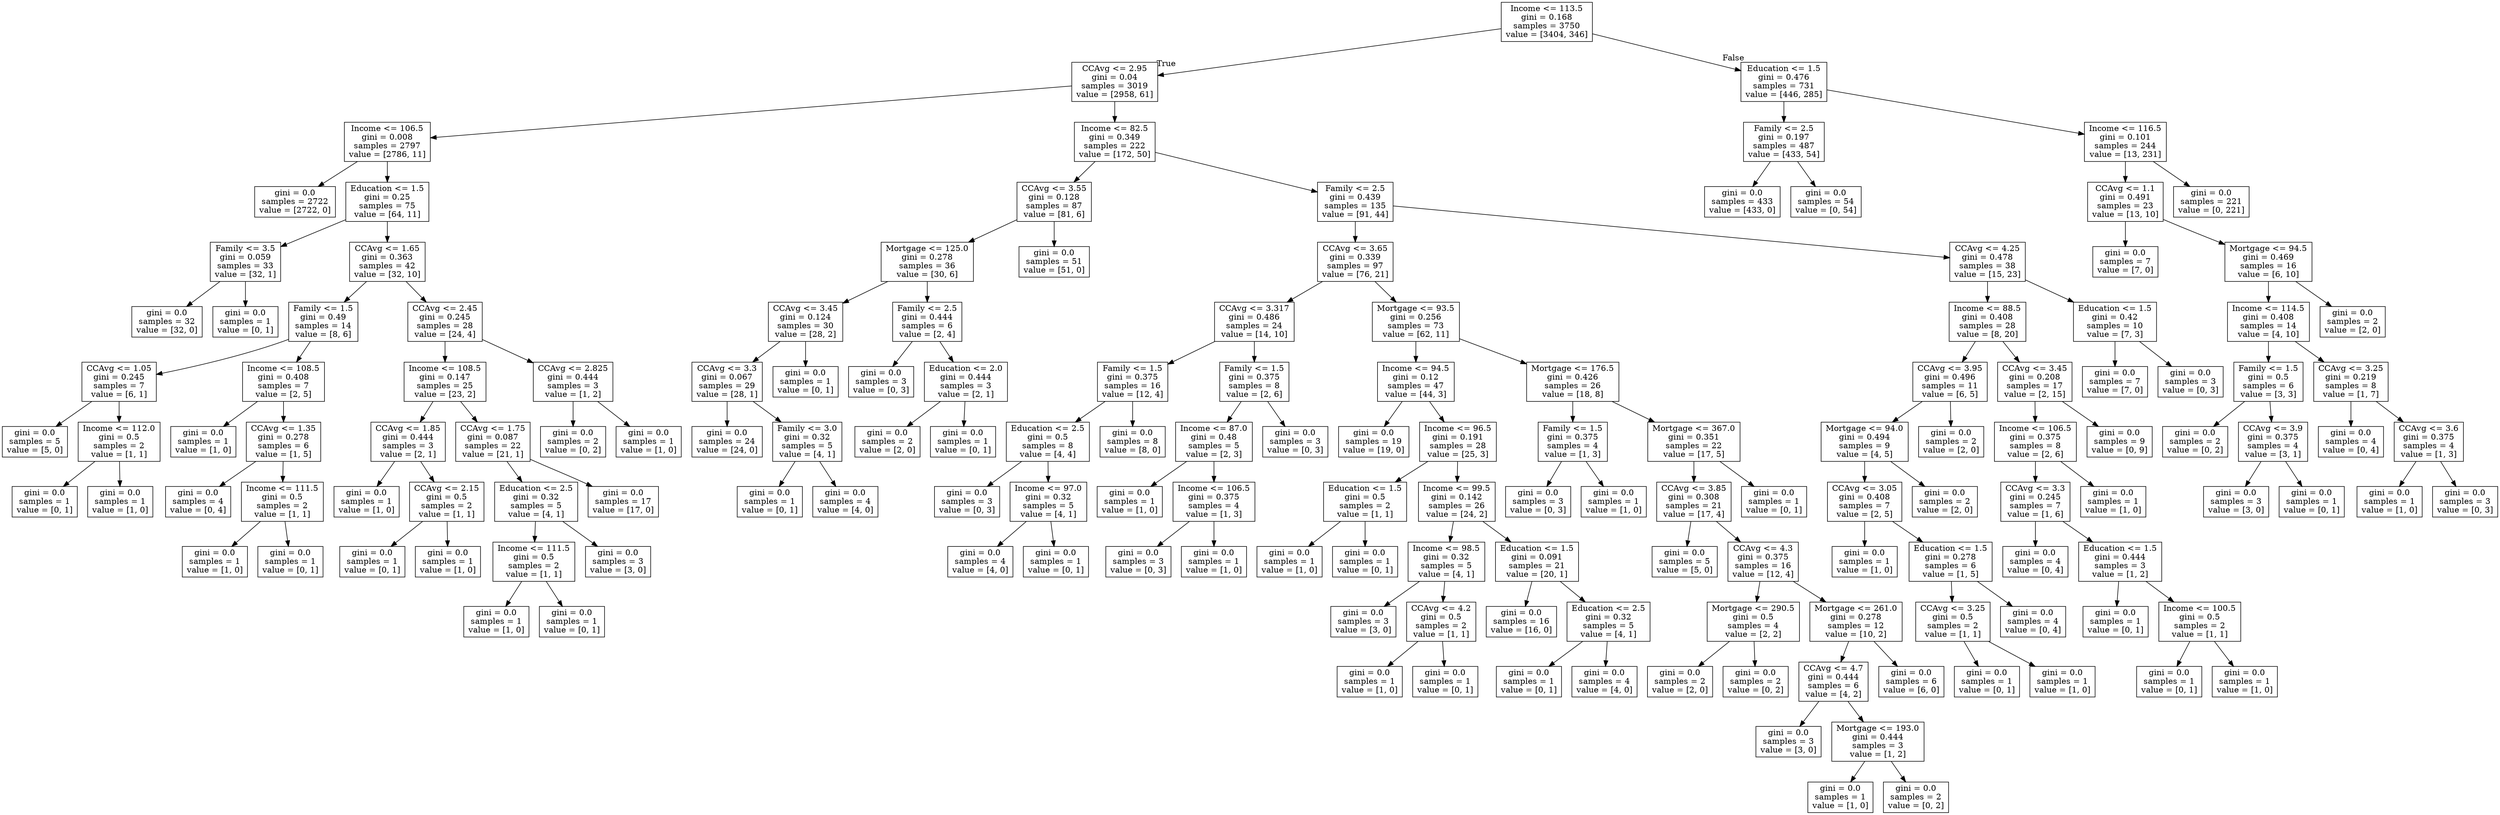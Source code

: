 digraph Tree {
node [shape=box] ;
0 [label="Income <= 113.5\ngini = 0.168\nsamples = 3750\nvalue = [3404, 346]"] ;
1 [label="CCAvg <= 2.95\ngini = 0.04\nsamples = 3019\nvalue = [2958, 61]"] ;
0 -> 1 [labeldistance=2.5, labelangle=45, headlabel="True"] ;
2 [label="Income <= 106.5\ngini = 0.008\nsamples = 2797\nvalue = [2786, 11]"] ;
1 -> 2 ;
3 [label="gini = 0.0\nsamples = 2722\nvalue = [2722, 0]"] ;
2 -> 3 ;
4 [label="Education <= 1.5\ngini = 0.25\nsamples = 75\nvalue = [64, 11]"] ;
2 -> 4 ;
5 [label="Family <= 3.5\ngini = 0.059\nsamples = 33\nvalue = [32, 1]"] ;
4 -> 5 ;
6 [label="gini = 0.0\nsamples = 32\nvalue = [32, 0]"] ;
5 -> 6 ;
7 [label="gini = 0.0\nsamples = 1\nvalue = [0, 1]"] ;
5 -> 7 ;
8 [label="CCAvg <= 1.65\ngini = 0.363\nsamples = 42\nvalue = [32, 10]"] ;
4 -> 8 ;
9 [label="Family <= 1.5\ngini = 0.49\nsamples = 14\nvalue = [8, 6]"] ;
8 -> 9 ;
10 [label="CCAvg <= 1.05\ngini = 0.245\nsamples = 7\nvalue = [6, 1]"] ;
9 -> 10 ;
11 [label="gini = 0.0\nsamples = 5\nvalue = [5, 0]"] ;
10 -> 11 ;
12 [label="Income <= 112.0\ngini = 0.5\nsamples = 2\nvalue = [1, 1]"] ;
10 -> 12 ;
13 [label="gini = 0.0\nsamples = 1\nvalue = [0, 1]"] ;
12 -> 13 ;
14 [label="gini = 0.0\nsamples = 1\nvalue = [1, 0]"] ;
12 -> 14 ;
15 [label="Income <= 108.5\ngini = 0.408\nsamples = 7\nvalue = [2, 5]"] ;
9 -> 15 ;
16 [label="gini = 0.0\nsamples = 1\nvalue = [1, 0]"] ;
15 -> 16 ;
17 [label="CCAvg <= 1.35\ngini = 0.278\nsamples = 6\nvalue = [1, 5]"] ;
15 -> 17 ;
18 [label="gini = 0.0\nsamples = 4\nvalue = [0, 4]"] ;
17 -> 18 ;
19 [label="Income <= 111.5\ngini = 0.5\nsamples = 2\nvalue = [1, 1]"] ;
17 -> 19 ;
20 [label="gini = 0.0\nsamples = 1\nvalue = [1, 0]"] ;
19 -> 20 ;
21 [label="gini = 0.0\nsamples = 1\nvalue = [0, 1]"] ;
19 -> 21 ;
22 [label="CCAvg <= 2.45\ngini = 0.245\nsamples = 28\nvalue = [24, 4]"] ;
8 -> 22 ;
23 [label="Income <= 108.5\ngini = 0.147\nsamples = 25\nvalue = [23, 2]"] ;
22 -> 23 ;
24 [label="CCAvg <= 1.85\ngini = 0.444\nsamples = 3\nvalue = [2, 1]"] ;
23 -> 24 ;
25 [label="gini = 0.0\nsamples = 1\nvalue = [1, 0]"] ;
24 -> 25 ;
26 [label="CCAvg <= 2.15\ngini = 0.5\nsamples = 2\nvalue = [1, 1]"] ;
24 -> 26 ;
27 [label="gini = 0.0\nsamples = 1\nvalue = [0, 1]"] ;
26 -> 27 ;
28 [label="gini = 0.0\nsamples = 1\nvalue = [1, 0]"] ;
26 -> 28 ;
29 [label="CCAvg <= 1.75\ngini = 0.087\nsamples = 22\nvalue = [21, 1]"] ;
23 -> 29 ;
30 [label="Education <= 2.5\ngini = 0.32\nsamples = 5\nvalue = [4, 1]"] ;
29 -> 30 ;
31 [label="Income <= 111.5\ngini = 0.5\nsamples = 2\nvalue = [1, 1]"] ;
30 -> 31 ;
32 [label="gini = 0.0\nsamples = 1\nvalue = [1, 0]"] ;
31 -> 32 ;
33 [label="gini = 0.0\nsamples = 1\nvalue = [0, 1]"] ;
31 -> 33 ;
34 [label="gini = 0.0\nsamples = 3\nvalue = [3, 0]"] ;
30 -> 34 ;
35 [label="gini = 0.0\nsamples = 17\nvalue = [17, 0]"] ;
29 -> 35 ;
36 [label="CCAvg <= 2.825\ngini = 0.444\nsamples = 3\nvalue = [1, 2]"] ;
22 -> 36 ;
37 [label="gini = 0.0\nsamples = 2\nvalue = [0, 2]"] ;
36 -> 37 ;
38 [label="gini = 0.0\nsamples = 1\nvalue = [1, 0]"] ;
36 -> 38 ;
39 [label="Income <= 82.5\ngini = 0.349\nsamples = 222\nvalue = [172, 50]"] ;
1 -> 39 ;
40 [label="CCAvg <= 3.55\ngini = 0.128\nsamples = 87\nvalue = [81, 6]"] ;
39 -> 40 ;
41 [label="Mortgage <= 125.0\ngini = 0.278\nsamples = 36\nvalue = [30, 6]"] ;
40 -> 41 ;
42 [label="CCAvg <= 3.45\ngini = 0.124\nsamples = 30\nvalue = [28, 2]"] ;
41 -> 42 ;
43 [label="CCAvg <= 3.3\ngini = 0.067\nsamples = 29\nvalue = [28, 1]"] ;
42 -> 43 ;
44 [label="gini = 0.0\nsamples = 24\nvalue = [24, 0]"] ;
43 -> 44 ;
45 [label="Family <= 3.0\ngini = 0.32\nsamples = 5\nvalue = [4, 1]"] ;
43 -> 45 ;
46 [label="gini = 0.0\nsamples = 1\nvalue = [0, 1]"] ;
45 -> 46 ;
47 [label="gini = 0.0\nsamples = 4\nvalue = [4, 0]"] ;
45 -> 47 ;
48 [label="gini = 0.0\nsamples = 1\nvalue = [0, 1]"] ;
42 -> 48 ;
49 [label="Family <= 2.5\ngini = 0.444\nsamples = 6\nvalue = [2, 4]"] ;
41 -> 49 ;
50 [label="gini = 0.0\nsamples = 3\nvalue = [0, 3]"] ;
49 -> 50 ;
51 [label="Education <= 2.0\ngini = 0.444\nsamples = 3\nvalue = [2, 1]"] ;
49 -> 51 ;
52 [label="gini = 0.0\nsamples = 2\nvalue = [2, 0]"] ;
51 -> 52 ;
53 [label="gini = 0.0\nsamples = 1\nvalue = [0, 1]"] ;
51 -> 53 ;
54 [label="gini = 0.0\nsamples = 51\nvalue = [51, 0]"] ;
40 -> 54 ;
55 [label="Family <= 2.5\ngini = 0.439\nsamples = 135\nvalue = [91, 44]"] ;
39 -> 55 ;
56 [label="CCAvg <= 3.65\ngini = 0.339\nsamples = 97\nvalue = [76, 21]"] ;
55 -> 56 ;
57 [label="CCAvg <= 3.317\ngini = 0.486\nsamples = 24\nvalue = [14, 10]"] ;
56 -> 57 ;
58 [label="Family <= 1.5\ngini = 0.375\nsamples = 16\nvalue = [12, 4]"] ;
57 -> 58 ;
59 [label="Education <= 2.5\ngini = 0.5\nsamples = 8\nvalue = [4, 4]"] ;
58 -> 59 ;
60 [label="gini = 0.0\nsamples = 3\nvalue = [0, 3]"] ;
59 -> 60 ;
61 [label="Income <= 97.0\ngini = 0.32\nsamples = 5\nvalue = [4, 1]"] ;
59 -> 61 ;
62 [label="gini = 0.0\nsamples = 4\nvalue = [4, 0]"] ;
61 -> 62 ;
63 [label="gini = 0.0\nsamples = 1\nvalue = [0, 1]"] ;
61 -> 63 ;
64 [label="gini = 0.0\nsamples = 8\nvalue = [8, 0]"] ;
58 -> 64 ;
65 [label="Family <= 1.5\ngini = 0.375\nsamples = 8\nvalue = [2, 6]"] ;
57 -> 65 ;
66 [label="Income <= 87.0\ngini = 0.48\nsamples = 5\nvalue = [2, 3]"] ;
65 -> 66 ;
67 [label="gini = 0.0\nsamples = 1\nvalue = [1, 0]"] ;
66 -> 67 ;
68 [label="Income <= 106.5\ngini = 0.375\nsamples = 4\nvalue = [1, 3]"] ;
66 -> 68 ;
69 [label="gini = 0.0\nsamples = 3\nvalue = [0, 3]"] ;
68 -> 69 ;
70 [label="gini = 0.0\nsamples = 1\nvalue = [1, 0]"] ;
68 -> 70 ;
71 [label="gini = 0.0\nsamples = 3\nvalue = [0, 3]"] ;
65 -> 71 ;
72 [label="Mortgage <= 93.5\ngini = 0.256\nsamples = 73\nvalue = [62, 11]"] ;
56 -> 72 ;
73 [label="Income <= 94.5\ngini = 0.12\nsamples = 47\nvalue = [44, 3]"] ;
72 -> 73 ;
74 [label="gini = 0.0\nsamples = 19\nvalue = [19, 0]"] ;
73 -> 74 ;
75 [label="Income <= 96.5\ngini = 0.191\nsamples = 28\nvalue = [25, 3]"] ;
73 -> 75 ;
76 [label="Education <= 1.5\ngini = 0.5\nsamples = 2\nvalue = [1, 1]"] ;
75 -> 76 ;
77 [label="gini = 0.0\nsamples = 1\nvalue = [1, 0]"] ;
76 -> 77 ;
78 [label="gini = 0.0\nsamples = 1\nvalue = [0, 1]"] ;
76 -> 78 ;
79 [label="Income <= 99.5\ngini = 0.142\nsamples = 26\nvalue = [24, 2]"] ;
75 -> 79 ;
80 [label="Income <= 98.5\ngini = 0.32\nsamples = 5\nvalue = [4, 1]"] ;
79 -> 80 ;
81 [label="gini = 0.0\nsamples = 3\nvalue = [3, 0]"] ;
80 -> 81 ;
82 [label="CCAvg <= 4.2\ngini = 0.5\nsamples = 2\nvalue = [1, 1]"] ;
80 -> 82 ;
83 [label="gini = 0.0\nsamples = 1\nvalue = [1, 0]"] ;
82 -> 83 ;
84 [label="gini = 0.0\nsamples = 1\nvalue = [0, 1]"] ;
82 -> 84 ;
85 [label="Education <= 1.5\ngini = 0.091\nsamples = 21\nvalue = [20, 1]"] ;
79 -> 85 ;
86 [label="gini = 0.0\nsamples = 16\nvalue = [16, 0]"] ;
85 -> 86 ;
87 [label="Education <= 2.5\ngini = 0.32\nsamples = 5\nvalue = [4, 1]"] ;
85 -> 87 ;
88 [label="gini = 0.0\nsamples = 1\nvalue = [0, 1]"] ;
87 -> 88 ;
89 [label="gini = 0.0\nsamples = 4\nvalue = [4, 0]"] ;
87 -> 89 ;
90 [label="Mortgage <= 176.5\ngini = 0.426\nsamples = 26\nvalue = [18, 8]"] ;
72 -> 90 ;
91 [label="Family <= 1.5\ngini = 0.375\nsamples = 4\nvalue = [1, 3]"] ;
90 -> 91 ;
92 [label="gini = 0.0\nsamples = 3\nvalue = [0, 3]"] ;
91 -> 92 ;
93 [label="gini = 0.0\nsamples = 1\nvalue = [1, 0]"] ;
91 -> 93 ;
94 [label="Mortgage <= 367.0\ngini = 0.351\nsamples = 22\nvalue = [17, 5]"] ;
90 -> 94 ;
95 [label="CCAvg <= 3.85\ngini = 0.308\nsamples = 21\nvalue = [17, 4]"] ;
94 -> 95 ;
96 [label="gini = 0.0\nsamples = 5\nvalue = [5, 0]"] ;
95 -> 96 ;
97 [label="CCAvg <= 4.3\ngini = 0.375\nsamples = 16\nvalue = [12, 4]"] ;
95 -> 97 ;
98 [label="Mortgage <= 290.5\ngini = 0.5\nsamples = 4\nvalue = [2, 2]"] ;
97 -> 98 ;
99 [label="gini = 0.0\nsamples = 2\nvalue = [2, 0]"] ;
98 -> 99 ;
100 [label="gini = 0.0\nsamples = 2\nvalue = [0, 2]"] ;
98 -> 100 ;
101 [label="Mortgage <= 261.0\ngini = 0.278\nsamples = 12\nvalue = [10, 2]"] ;
97 -> 101 ;
102 [label="CCAvg <= 4.7\ngini = 0.444\nsamples = 6\nvalue = [4, 2]"] ;
101 -> 102 ;
103 [label="gini = 0.0\nsamples = 3\nvalue = [3, 0]"] ;
102 -> 103 ;
104 [label="Mortgage <= 193.0\ngini = 0.444\nsamples = 3\nvalue = [1, 2]"] ;
102 -> 104 ;
105 [label="gini = 0.0\nsamples = 1\nvalue = [1, 0]"] ;
104 -> 105 ;
106 [label="gini = 0.0\nsamples = 2\nvalue = [0, 2]"] ;
104 -> 106 ;
107 [label="gini = 0.0\nsamples = 6\nvalue = [6, 0]"] ;
101 -> 107 ;
108 [label="gini = 0.0\nsamples = 1\nvalue = [0, 1]"] ;
94 -> 108 ;
109 [label="CCAvg <= 4.25\ngini = 0.478\nsamples = 38\nvalue = [15, 23]"] ;
55 -> 109 ;
110 [label="Income <= 88.5\ngini = 0.408\nsamples = 28\nvalue = [8, 20]"] ;
109 -> 110 ;
111 [label="CCAvg <= 3.95\ngini = 0.496\nsamples = 11\nvalue = [6, 5]"] ;
110 -> 111 ;
112 [label="Mortgage <= 94.0\ngini = 0.494\nsamples = 9\nvalue = [4, 5]"] ;
111 -> 112 ;
113 [label="CCAvg <= 3.05\ngini = 0.408\nsamples = 7\nvalue = [2, 5]"] ;
112 -> 113 ;
114 [label="gini = 0.0\nsamples = 1\nvalue = [1, 0]"] ;
113 -> 114 ;
115 [label="Education <= 1.5\ngini = 0.278\nsamples = 6\nvalue = [1, 5]"] ;
113 -> 115 ;
116 [label="CCAvg <= 3.25\ngini = 0.5\nsamples = 2\nvalue = [1, 1]"] ;
115 -> 116 ;
117 [label="gini = 0.0\nsamples = 1\nvalue = [0, 1]"] ;
116 -> 117 ;
118 [label="gini = 0.0\nsamples = 1\nvalue = [1, 0]"] ;
116 -> 118 ;
119 [label="gini = 0.0\nsamples = 4\nvalue = [0, 4]"] ;
115 -> 119 ;
120 [label="gini = 0.0\nsamples = 2\nvalue = [2, 0]"] ;
112 -> 120 ;
121 [label="gini = 0.0\nsamples = 2\nvalue = [2, 0]"] ;
111 -> 121 ;
122 [label="CCAvg <= 3.45\ngini = 0.208\nsamples = 17\nvalue = [2, 15]"] ;
110 -> 122 ;
123 [label="Income <= 106.5\ngini = 0.375\nsamples = 8\nvalue = [2, 6]"] ;
122 -> 123 ;
124 [label="CCAvg <= 3.3\ngini = 0.245\nsamples = 7\nvalue = [1, 6]"] ;
123 -> 124 ;
125 [label="gini = 0.0\nsamples = 4\nvalue = [0, 4]"] ;
124 -> 125 ;
126 [label="Education <= 1.5\ngini = 0.444\nsamples = 3\nvalue = [1, 2]"] ;
124 -> 126 ;
127 [label="gini = 0.0\nsamples = 1\nvalue = [0, 1]"] ;
126 -> 127 ;
128 [label="Income <= 100.5\ngini = 0.5\nsamples = 2\nvalue = [1, 1]"] ;
126 -> 128 ;
129 [label="gini = 0.0\nsamples = 1\nvalue = [0, 1]"] ;
128 -> 129 ;
130 [label="gini = 0.0\nsamples = 1\nvalue = [1, 0]"] ;
128 -> 130 ;
131 [label="gini = 0.0\nsamples = 1\nvalue = [1, 0]"] ;
123 -> 131 ;
132 [label="gini = 0.0\nsamples = 9\nvalue = [0, 9]"] ;
122 -> 132 ;
133 [label="Education <= 1.5\ngini = 0.42\nsamples = 10\nvalue = [7, 3]"] ;
109 -> 133 ;
134 [label="gini = 0.0\nsamples = 7\nvalue = [7, 0]"] ;
133 -> 134 ;
135 [label="gini = 0.0\nsamples = 3\nvalue = [0, 3]"] ;
133 -> 135 ;
136 [label="Education <= 1.5\ngini = 0.476\nsamples = 731\nvalue = [446, 285]"] ;
0 -> 136 [labeldistance=2.5, labelangle=-45, headlabel="False"] ;
137 [label="Family <= 2.5\ngini = 0.197\nsamples = 487\nvalue = [433, 54]"] ;
136 -> 137 ;
138 [label="gini = 0.0\nsamples = 433\nvalue = [433, 0]"] ;
137 -> 138 ;
139 [label="gini = 0.0\nsamples = 54\nvalue = [0, 54]"] ;
137 -> 139 ;
140 [label="Income <= 116.5\ngini = 0.101\nsamples = 244\nvalue = [13, 231]"] ;
136 -> 140 ;
141 [label="CCAvg <= 1.1\ngini = 0.491\nsamples = 23\nvalue = [13, 10]"] ;
140 -> 141 ;
142 [label="gini = 0.0\nsamples = 7\nvalue = [7, 0]"] ;
141 -> 142 ;
143 [label="Mortgage <= 94.5\ngini = 0.469\nsamples = 16\nvalue = [6, 10]"] ;
141 -> 143 ;
144 [label="Income <= 114.5\ngini = 0.408\nsamples = 14\nvalue = [4, 10]"] ;
143 -> 144 ;
145 [label="Family <= 1.5\ngini = 0.5\nsamples = 6\nvalue = [3, 3]"] ;
144 -> 145 ;
146 [label="gini = 0.0\nsamples = 2\nvalue = [0, 2]"] ;
145 -> 146 ;
147 [label="CCAvg <= 3.9\ngini = 0.375\nsamples = 4\nvalue = [3, 1]"] ;
145 -> 147 ;
148 [label="gini = 0.0\nsamples = 3\nvalue = [3, 0]"] ;
147 -> 148 ;
149 [label="gini = 0.0\nsamples = 1\nvalue = [0, 1]"] ;
147 -> 149 ;
150 [label="CCAvg <= 3.25\ngini = 0.219\nsamples = 8\nvalue = [1, 7]"] ;
144 -> 150 ;
151 [label="gini = 0.0\nsamples = 4\nvalue = [0, 4]"] ;
150 -> 151 ;
152 [label="CCAvg <= 3.6\ngini = 0.375\nsamples = 4\nvalue = [1, 3]"] ;
150 -> 152 ;
153 [label="gini = 0.0\nsamples = 1\nvalue = [1, 0]"] ;
152 -> 153 ;
154 [label="gini = 0.0\nsamples = 3\nvalue = [0, 3]"] ;
152 -> 154 ;
155 [label="gini = 0.0\nsamples = 2\nvalue = [2, 0]"] ;
143 -> 155 ;
156 [label="gini = 0.0\nsamples = 221\nvalue = [0, 221]"] ;
140 -> 156 ;
}